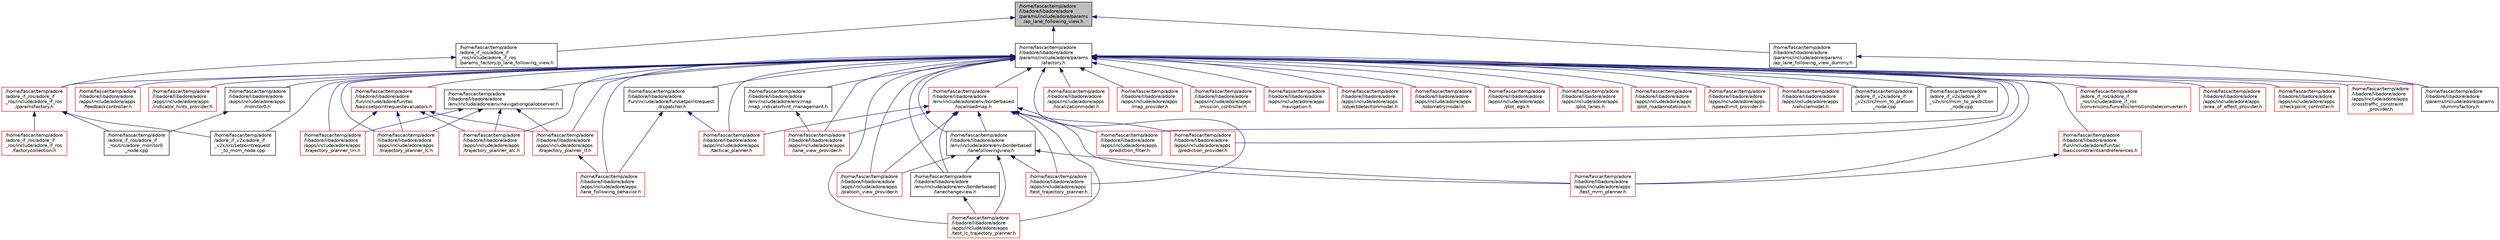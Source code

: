 digraph "/home/fascar/temp/adore/libadore/libadore/adore/params/include/adore/params/ap_lane_following_view.h"
{
 // LATEX_PDF_SIZE
  edge [fontname="Helvetica",fontsize="10",labelfontname="Helvetica",labelfontsize="10"];
  node [fontname="Helvetica",fontsize="10",shape=record];
  Node1 [label="/home/fascar/temp/adore\l/libadore/libadore/adore\l/params/include/adore/params\l/ap_lane_following_view.h",height=0.2,width=0.4,color="black", fillcolor="grey75", style="filled", fontcolor="black",tooltip=" "];
  Node1 -> Node2 [dir="back",color="midnightblue",fontsize="10",style="solid",fontname="Helvetica"];
  Node2 [label="/home/fascar/temp/adore\l/adore_if_ros/adore_if\l_ros/include/adore_if_ros\l/params_factory/p_lane_following_view.h",height=0.2,width=0.4,color="black", fillcolor="white", style="filled",URL="$p__lane__following__view_8h.html",tooltip=" "];
  Node2 -> Node3 [dir="back",color="midnightblue",fontsize="10",style="solid",fontname="Helvetica"];
  Node3 [label="/home/fascar/temp/adore\l/adore_if_ros/adore_if\l_ros/include/adore_if_ros\l/paramsfactory.h",height=0.2,width=0.4,color="red", fillcolor="white", style="filled",URL="$paramsfactory_8h.html",tooltip=" "];
  Node3 -> Node4 [dir="back",color="midnightblue",fontsize="10",style="solid",fontname="Helvetica"];
  Node4 [label="/home/fascar/temp/adore\l/adore_if_ros/adore_if\l_ros/include/adore_if_ros\l/factorycollection.h",height=0.2,width=0.4,color="red", fillcolor="white", style="filled",URL="$factorycollection_8h.html",tooltip=" "];
  Node3 -> Node43 [dir="back",color="midnightblue",fontsize="10",style="solid",fontname="Helvetica"];
  Node43 [label="/home/fascar/temp/adore\l/adore_if_ros/adore_if\l_ros/src/adore_monitor0\l_node.cpp",height=0.2,width=0.4,color="black", fillcolor="white", style="filled",URL="$adore__monitor0__node_8cpp.html",tooltip=" "];
  Node3 -> Node48 [dir="back",color="midnightblue",fontsize="10",style="solid",fontname="Helvetica"];
  Node48 [label="/home/fascar/temp/adore\l/adore_if_v2x/adore_if\l_v2x/src/setpointrequest\l_to_mcm_node.cpp",height=0.2,width=0.4,color="black", fillcolor="white", style="filled",URL="$setpointrequest__to__mcm__node_8cpp.html",tooltip=" "];
  Node1 -> Node49 [dir="back",color="midnightblue",fontsize="10",style="solid",fontname="Helvetica"];
  Node49 [label="/home/fascar/temp/adore\l/libadore/libadore/adore\l/params/include/adore/params\l/afactory.h",height=0.2,width=0.4,color="black", fillcolor="white", style="filled",URL="$params_2include_2adore_2params_2afactory_8h.html",tooltip=" "];
  Node49 -> Node50 [dir="back",color="midnightblue",fontsize="10",style="solid",fontname="Helvetica"];
  Node50 [label="/home/fascar/temp/adore\l/adore_if_ros/adore_if\l_ros/include/adore_if_ros\l/conversions/funvehiclemotionstateconverter.h",height=0.2,width=0.4,color="red", fillcolor="white", style="filled",URL="$funvehiclemotionstateconverter_8h.html",tooltip=" "];
  Node49 -> Node3 [dir="back",color="midnightblue",fontsize="10",style="solid",fontname="Helvetica"];
  Node49 -> Node54 [dir="back",color="midnightblue",fontsize="10",style="solid",fontname="Helvetica"];
  Node54 [label="/home/fascar/temp/adore\l/libadore/libadore/adore\l/apps/include/adore/apps\l/area_of_effect_provider.h",height=0.2,width=0.4,color="red", fillcolor="white", style="filled",URL="$area__of__effect__provider_8h.html",tooltip=" "];
  Node49 -> Node55 [dir="back",color="midnightblue",fontsize="10",style="solid",fontname="Helvetica"];
  Node55 [label="/home/fascar/temp/adore\l/libadore/libadore/adore\l/apps/include/adore/apps\l/checkpoint_controller.h",height=0.2,width=0.4,color="red", fillcolor="white", style="filled",URL="$checkpoint__controller_8h.html",tooltip=" "];
  Node49 -> Node56 [dir="back",color="midnightblue",fontsize="10",style="solid",fontname="Helvetica"];
  Node56 [label="/home/fascar/temp/adore\l/libadore/libadore/adore\l/apps/include/adore/apps\l/crosstraffic_constraint\l_provider.h",height=0.2,width=0.4,color="red", fillcolor="white", style="filled",URL="$crosstraffic__constraint__provider_8h.html",tooltip=" "];
  Node49 -> Node57 [dir="back",color="midnightblue",fontsize="10",style="solid",fontname="Helvetica"];
  Node57 [label="/home/fascar/temp/adore\l/libadore/libadore/adore\l/apps/include/adore/apps\l/feedbackcontroller.h",height=0.2,width=0.4,color="red", fillcolor="white", style="filled",URL="$feedbackcontroller_8h.html",tooltip=" "];
  Node49 -> Node58 [dir="back",color="midnightblue",fontsize="10",style="solid",fontname="Helvetica"];
  Node58 [label="/home/fascar/temp/adore\l/libadore/libadore/adore\l/apps/include/adore/apps\l/indicator_hints_provider.h",height=0.2,width=0.4,color="red", fillcolor="white", style="filled",URL="$indicator__hints__provider_8h.html",tooltip=" "];
  Node49 -> Node59 [dir="back",color="midnightblue",fontsize="10",style="solid",fontname="Helvetica"];
  Node59 [label="/home/fascar/temp/adore\l/libadore/libadore/adore\l/apps/include/adore/apps\l/lane_following_behavior.h",height=0.2,width=0.4,color="red", fillcolor="white", style="filled",URL="$lane__following__behavior_8h.html",tooltip=" "];
  Node49 -> Node60 [dir="back",color="midnightblue",fontsize="10",style="solid",fontname="Helvetica"];
  Node60 [label="/home/fascar/temp/adore\l/libadore/libadore/adore\l/apps/include/adore/apps\l/lane_view_provider.h",height=0.2,width=0.4,color="red", fillcolor="white", style="filled",URL="$lane__view__provider_8h.html",tooltip=" "];
  Node49 -> Node61 [dir="back",color="midnightblue",fontsize="10",style="solid",fontname="Helvetica"];
  Node61 [label="/home/fascar/temp/adore\l/libadore/libadore/adore\l/apps/include/adore/apps\l/localizationmodel.h",height=0.2,width=0.4,color="red", fillcolor="white", style="filled",URL="$localizationmodel_8h.html",tooltip=" "];
  Node49 -> Node62 [dir="back",color="midnightblue",fontsize="10",style="solid",fontname="Helvetica"];
  Node62 [label="/home/fascar/temp/adore\l/libadore/libadore/adore\l/apps/include/adore/apps\l/map_provider.h",height=0.2,width=0.4,color="red", fillcolor="white", style="filled",URL="$map__provider_8h.html",tooltip=" "];
  Node49 -> Node63 [dir="back",color="midnightblue",fontsize="10",style="solid",fontname="Helvetica"];
  Node63 [label="/home/fascar/temp/adore\l/libadore/libadore/adore\l/apps/include/adore/apps\l/mission_controller.h",height=0.2,width=0.4,color="red", fillcolor="white", style="filled",URL="$mission__controller_8h.html",tooltip=" "];
  Node49 -> Node64 [dir="back",color="midnightblue",fontsize="10",style="solid",fontname="Helvetica"];
  Node64 [label="/home/fascar/temp/adore\l/libadore/libadore/adore\l/apps/include/adore/apps\l/monitor0.h",height=0.2,width=0.4,color="black", fillcolor="white", style="filled",URL="$monitor0_8h.html",tooltip=" "];
  Node64 -> Node43 [dir="back",color="midnightblue",fontsize="10",style="solid",fontname="Helvetica"];
  Node49 -> Node65 [dir="back",color="midnightblue",fontsize="10",style="solid",fontname="Helvetica"];
  Node65 [label="/home/fascar/temp/adore\l/libadore/libadore/adore\l/apps/include/adore/apps\l/navigation.h",height=0.2,width=0.4,color="red", fillcolor="white", style="filled",URL="$navigation_8h.html",tooltip=" "];
  Node49 -> Node66 [dir="back",color="midnightblue",fontsize="10",style="solid",fontname="Helvetica"];
  Node66 [label="/home/fascar/temp/adore\l/libadore/libadore/adore\l/apps/include/adore/apps\l/objectdetectionmodel.h",height=0.2,width=0.4,color="red", fillcolor="white", style="filled",URL="$objectdetectionmodel_8h.html",tooltip=" "];
  Node49 -> Node67 [dir="back",color="midnightblue",fontsize="10",style="solid",fontname="Helvetica"];
  Node67 [label="/home/fascar/temp/adore\l/libadore/libadore/adore\l/apps/include/adore/apps\l/odometrymodel.h",height=0.2,width=0.4,color="red", fillcolor="white", style="filled",URL="$odometrymodel_8h.html",tooltip=" "];
  Node49 -> Node68 [dir="back",color="midnightblue",fontsize="10",style="solid",fontname="Helvetica"];
  Node68 [label="/home/fascar/temp/adore\l/libadore/libadore/adore\l/apps/include/adore/apps\l/platoon_view_provider.h",height=0.2,width=0.4,color="red", fillcolor="white", style="filled",URL="$platoon__view__provider_8h.html",tooltip=" "];
  Node49 -> Node69 [dir="back",color="midnightblue",fontsize="10",style="solid",fontname="Helvetica"];
  Node69 [label="/home/fascar/temp/adore\l/libadore/libadore/adore\l/apps/include/adore/apps\l/plot_ego.h",height=0.2,width=0.4,color="red", fillcolor="white", style="filled",URL="$plot__ego_8h.html",tooltip=" "];
  Node49 -> Node70 [dir="back",color="midnightblue",fontsize="10",style="solid",fontname="Helvetica"];
  Node70 [label="/home/fascar/temp/adore\l/libadore/libadore/adore\l/apps/include/adore/apps\l/plot_lanes.h",height=0.2,width=0.4,color="red", fillcolor="white", style="filled",URL="$plot__lanes_8h.html",tooltip=" "];
  Node49 -> Node71 [dir="back",color="midnightblue",fontsize="10",style="solid",fontname="Helvetica"];
  Node71 [label="/home/fascar/temp/adore\l/libadore/libadore/adore\l/apps/include/adore/apps\l/plot_roadannotations.h",height=0.2,width=0.4,color="red", fillcolor="white", style="filled",URL="$plot__roadannotations_8h.html",tooltip=" "];
  Node49 -> Node72 [dir="back",color="midnightblue",fontsize="10",style="solid",fontname="Helvetica"];
  Node72 [label="/home/fascar/temp/adore\l/libadore/libadore/adore\l/apps/include/adore/apps\l/prediction_filter.h",height=0.2,width=0.4,color="red", fillcolor="white", style="filled",URL="$prediction__filter_8h.html",tooltip=" "];
  Node49 -> Node73 [dir="back",color="midnightblue",fontsize="10",style="solid",fontname="Helvetica"];
  Node73 [label="/home/fascar/temp/adore\l/libadore/libadore/adore\l/apps/include/adore/apps\l/prediction_provider.h",height=0.2,width=0.4,color="red", fillcolor="white", style="filled",URL="$prediction__provider_8h.html",tooltip=" "];
  Node49 -> Node74 [dir="back",color="midnightblue",fontsize="10",style="solid",fontname="Helvetica"];
  Node74 [label="/home/fascar/temp/adore\l/libadore/libadore/adore\l/apps/include/adore/apps\l/speedlimit_provider.h",height=0.2,width=0.4,color="red", fillcolor="white", style="filled",URL="$speedlimit__provider_8h.html",tooltip=" "];
  Node49 -> Node75 [dir="back",color="midnightblue",fontsize="10",style="solid",fontname="Helvetica"];
  Node75 [label="/home/fascar/temp/adore\l/libadore/libadore/adore\l/apps/include/adore/apps\l/tactical_planner.h",height=0.2,width=0.4,color="red", fillcolor="white", style="filled",URL="$tactical__planner_8h.html",tooltip=" "];
  Node49 -> Node76 [dir="back",color="midnightblue",fontsize="10",style="solid",fontname="Helvetica"];
  Node76 [label="/home/fascar/temp/adore\l/libadore/libadore/adore\l/apps/include/adore/apps\l/test_lc_trajectory_planner.h",height=0.2,width=0.4,color="red", fillcolor="white", style="filled",URL="$test__lc__trajectory__planner_8h.html",tooltip=" "];
  Node49 -> Node77 [dir="back",color="midnightblue",fontsize="10",style="solid",fontname="Helvetica"];
  Node77 [label="/home/fascar/temp/adore\l/libadore/libadore/adore\l/apps/include/adore/apps\l/test_mrm_planner.h",height=0.2,width=0.4,color="red", fillcolor="white", style="filled",URL="$test__mrm__planner_8h.html",tooltip=" "];
  Node49 -> Node78 [dir="back",color="midnightblue",fontsize="10",style="solid",fontname="Helvetica"];
  Node78 [label="/home/fascar/temp/adore\l/libadore/libadore/adore\l/apps/include/adore/apps\l/test_trajectory_planner.h",height=0.2,width=0.4,color="red", fillcolor="white", style="filled",URL="$test__trajectory__planner_8h.html",tooltip=" "];
  Node49 -> Node79 [dir="back",color="midnightblue",fontsize="10",style="solid",fontname="Helvetica"];
  Node79 [label="/home/fascar/temp/adore\l/libadore/libadore/adore\l/apps/include/adore/apps\l/trajectory_planner_alc.h",height=0.2,width=0.4,color="red", fillcolor="white", style="filled",URL="$trajectory__planner__alc_8h.html",tooltip=" "];
  Node49 -> Node80 [dir="back",color="midnightblue",fontsize="10",style="solid",fontname="Helvetica"];
  Node80 [label="/home/fascar/temp/adore\l/libadore/libadore/adore\l/apps/include/adore/apps\l/trajectory_planner_lc.h",height=0.2,width=0.4,color="red", fillcolor="white", style="filled",URL="$trajectory__planner__lc_8h.html",tooltip=" "];
  Node49 -> Node81 [dir="back",color="midnightblue",fontsize="10",style="solid",fontname="Helvetica"];
  Node81 [label="/home/fascar/temp/adore\l/libadore/libadore/adore\l/apps/include/adore/apps\l/trajectory_planner_lf.h",height=0.2,width=0.4,color="red", fillcolor="white", style="filled",URL="$trajectory__planner__lf_8h.html",tooltip=" "];
  Node81 -> Node59 [dir="back",color="midnightblue",fontsize="10",style="solid",fontname="Helvetica"];
  Node49 -> Node82 [dir="back",color="midnightblue",fontsize="10",style="solid",fontname="Helvetica"];
  Node82 [label="/home/fascar/temp/adore\l/libadore/libadore/adore\l/apps/include/adore/apps\l/trajectory_planner_lm.h",height=0.2,width=0.4,color="red", fillcolor="white", style="filled",URL="$trajectory__planner__lm_8h.html",tooltip=" "];
  Node49 -> Node83 [dir="back",color="midnightblue",fontsize="10",style="solid",fontname="Helvetica"];
  Node83 [label="/home/fascar/temp/adore\l/libadore/libadore/adore\l/apps/include/adore/apps\l/vehiclemodel.h",height=0.2,width=0.4,color="red", fillcolor="white", style="filled",URL="$vehiclemodel_8h.html",tooltip=" "];
  Node49 -> Node84 [dir="back",color="midnightblue",fontsize="10",style="solid",fontname="Helvetica"];
  Node84 [label="/home/fascar/temp/adore\l/libadore/libadore/adore\l/env/include/adore/env/borderbased\l/lanechangeview.h",height=0.2,width=0.4,color="black", fillcolor="white", style="filled",URL="$lanechangeview_8h.html",tooltip=" "];
  Node84 -> Node76 [dir="back",color="midnightblue",fontsize="10",style="solid",fontname="Helvetica"];
  Node49 -> Node85 [dir="back",color="midnightblue",fontsize="10",style="solid",fontname="Helvetica"];
  Node85 [label="/home/fascar/temp/adore\l/libadore/libadore/adore\l/env/include/adore/env/borderbased\l/lanefollowingview.h",height=0.2,width=0.4,color="black", fillcolor="white", style="filled",URL="$lanefollowingview_8h.html",tooltip=" "];
  Node85 -> Node68 [dir="back",color="midnightblue",fontsize="10",style="solid",fontname="Helvetica"];
  Node85 -> Node76 [dir="back",color="midnightblue",fontsize="10",style="solid",fontname="Helvetica"];
  Node85 -> Node77 [dir="back",color="midnightblue",fontsize="10",style="solid",fontname="Helvetica"];
  Node85 -> Node78 [dir="back",color="midnightblue",fontsize="10",style="solid",fontname="Helvetica"];
  Node85 -> Node84 [dir="back",color="midnightblue",fontsize="10",style="solid",fontname="Helvetica"];
  Node49 -> Node86 [dir="back",color="midnightblue",fontsize="10",style="solid",fontname="Helvetica"];
  Node86 [label="/home/fascar/temp/adore\l/libadore/libadore/adore\l/env/include/adore/env/borderbased\l/localroadmap.h",height=0.2,width=0.4,color="red", fillcolor="white", style="filled",URL="$localroadmap_8h.html",tooltip=" "];
  Node86 -> Node60 [dir="back",color="midnightblue",fontsize="10",style="solid",fontname="Helvetica"];
  Node86 -> Node68 [dir="back",color="midnightblue",fontsize="10",style="solid",fontname="Helvetica"];
  Node86 -> Node72 [dir="back",color="midnightblue",fontsize="10",style="solid",fontname="Helvetica"];
  Node86 -> Node73 [dir="back",color="midnightblue",fontsize="10",style="solid",fontname="Helvetica"];
  Node86 -> Node75 [dir="back",color="midnightblue",fontsize="10",style="solid",fontname="Helvetica"];
  Node86 -> Node76 [dir="back",color="midnightblue",fontsize="10",style="solid",fontname="Helvetica"];
  Node86 -> Node77 [dir="back",color="midnightblue",fontsize="10",style="solid",fontname="Helvetica"];
  Node86 -> Node78 [dir="back",color="midnightblue",fontsize="10",style="solid",fontname="Helvetica"];
  Node86 -> Node84 [dir="back",color="midnightblue",fontsize="10",style="solid",fontname="Helvetica"];
  Node86 -> Node85 [dir="back",color="midnightblue",fontsize="10",style="solid",fontname="Helvetica"];
  Node49 -> Node90 [dir="back",color="midnightblue",fontsize="10",style="solid",fontname="Helvetica"];
  Node90 [label="/home/fascar/temp/adore\l/libadore/libadore/adore\l/env/include/adore/env/map\l/map_indicatorhint_management.h",height=0.2,width=0.4,color="black", fillcolor="white", style="filled",URL="$map__indicatorhint__management_8h.html",tooltip=" "];
  Node90 -> Node60 [dir="back",color="midnightblue",fontsize="10",style="solid",fontname="Helvetica"];
  Node49 -> Node91 [dir="back",color="midnightblue",fontsize="10",style="solid",fontname="Helvetica"];
  Node91 [label="/home/fascar/temp/adore\l/libadore/libadore/adore\l/env/include/adore/env/navigationgoalobserver.h",height=0.2,width=0.4,color="black", fillcolor="white", style="filled",URL="$navigationgoalobserver_8h.html",tooltip=" "];
  Node91 -> Node79 [dir="back",color="midnightblue",fontsize="10",style="solid",fontname="Helvetica"];
  Node91 -> Node80 [dir="back",color="midnightblue",fontsize="10",style="solid",fontname="Helvetica"];
  Node91 -> Node81 [dir="back",color="midnightblue",fontsize="10",style="solid",fontname="Helvetica"];
  Node91 -> Node82 [dir="back",color="midnightblue",fontsize="10",style="solid",fontname="Helvetica"];
  Node49 -> Node92 [dir="back",color="midnightblue",fontsize="10",style="solid",fontname="Helvetica"];
  Node92 [label="/home/fascar/temp/adore\l/libadore/libadore/adore\l/fun/include/adore/fun/setpointrequest\l_dispatcher.h",height=0.2,width=0.4,color="black", fillcolor="white", style="filled",URL="$setpointrequest__dispatcher_8h.html",tooltip=" "];
  Node92 -> Node59 [dir="back",color="midnightblue",fontsize="10",style="solid",fontname="Helvetica"];
  Node92 -> Node75 [dir="back",color="midnightblue",fontsize="10",style="solid",fontname="Helvetica"];
  Node49 -> Node93 [dir="back",color="midnightblue",fontsize="10",style="solid",fontname="Helvetica"];
  Node93 [label="/home/fascar/temp/adore\l/libadore/libadore/adore\l/fun/include/adore/fun/tac\l/basicconstraintsandreferences.h",height=0.2,width=0.4,color="red", fillcolor="white", style="filled",URL="$basicconstraintsandreferences_8h.html",tooltip=" "];
  Node93 -> Node77 [dir="back",color="midnightblue",fontsize="10",style="solid",fontname="Helvetica"];
  Node49 -> Node102 [dir="back",color="midnightblue",fontsize="10",style="solid",fontname="Helvetica"];
  Node102 [label="/home/fascar/temp/adore\l/libadore/libadore/adore\l/fun/include/adore/fun/tac\l/basicsetpointrequestevaluators.h",height=0.2,width=0.4,color="red", fillcolor="white", style="filled",URL="$basicsetpointrequestevaluators_8h.html",tooltip=" "];
  Node102 -> Node79 [dir="back",color="midnightblue",fontsize="10",style="solid",fontname="Helvetica"];
  Node102 -> Node80 [dir="back",color="midnightblue",fontsize="10",style="solid",fontname="Helvetica"];
  Node102 -> Node81 [dir="back",color="midnightblue",fontsize="10",style="solid",fontname="Helvetica"];
  Node102 -> Node82 [dir="back",color="midnightblue",fontsize="10",style="solid",fontname="Helvetica"];
  Node49 -> Node104 [dir="back",color="midnightblue",fontsize="10",style="solid",fontname="Helvetica"];
  Node104 [label="/home/fascar/temp/adore\l/libadore/libadore/adore\l/params/include/adore/params\l/dummyfactory.h",height=0.2,width=0.4,color="black", fillcolor="white", style="filled",URL="$dummyfactory_8h.html",tooltip=" "];
  Node49 -> Node105 [dir="back",color="midnightblue",fontsize="10",style="solid",fontname="Helvetica"];
  Node105 [label="/home/fascar/temp/adore\l/adore_if_v2x/adore_if\l_v2x/src/mcm_to_platoon\l_node.cpp",height=0.2,width=0.4,color="black", fillcolor="white", style="filled",URL="$mcm__to__platoon__node_8cpp.html",tooltip=" "];
  Node49 -> Node106 [dir="back",color="midnightblue",fontsize="10",style="solid",fontname="Helvetica"];
  Node106 [label="/home/fascar/temp/adore\l/adore_if_v2x/adore_if\l_v2x/src/mcm_to_prediction\l_node.cpp",height=0.2,width=0.4,color="black", fillcolor="white", style="filled",URL="$mcm__to__prediction__node_8cpp.html",tooltip=" "];
  Node49 -> Node48 [dir="back",color="midnightblue",fontsize="10",style="solid",fontname="Helvetica"];
  Node1 -> Node107 [dir="back",color="midnightblue",fontsize="10",style="solid",fontname="Helvetica"];
  Node107 [label="/home/fascar/temp/adore\l/libadore/libadore/adore\l/params/include/adore/params\l/ap_lane_following_view_dummy.h",height=0.2,width=0.4,color="black", fillcolor="white", style="filled",URL="$ap__lane__following__view__dummy_8h.html",tooltip=" "];
  Node107 -> Node104 [dir="back",color="midnightblue",fontsize="10",style="solid",fontname="Helvetica"];
}
